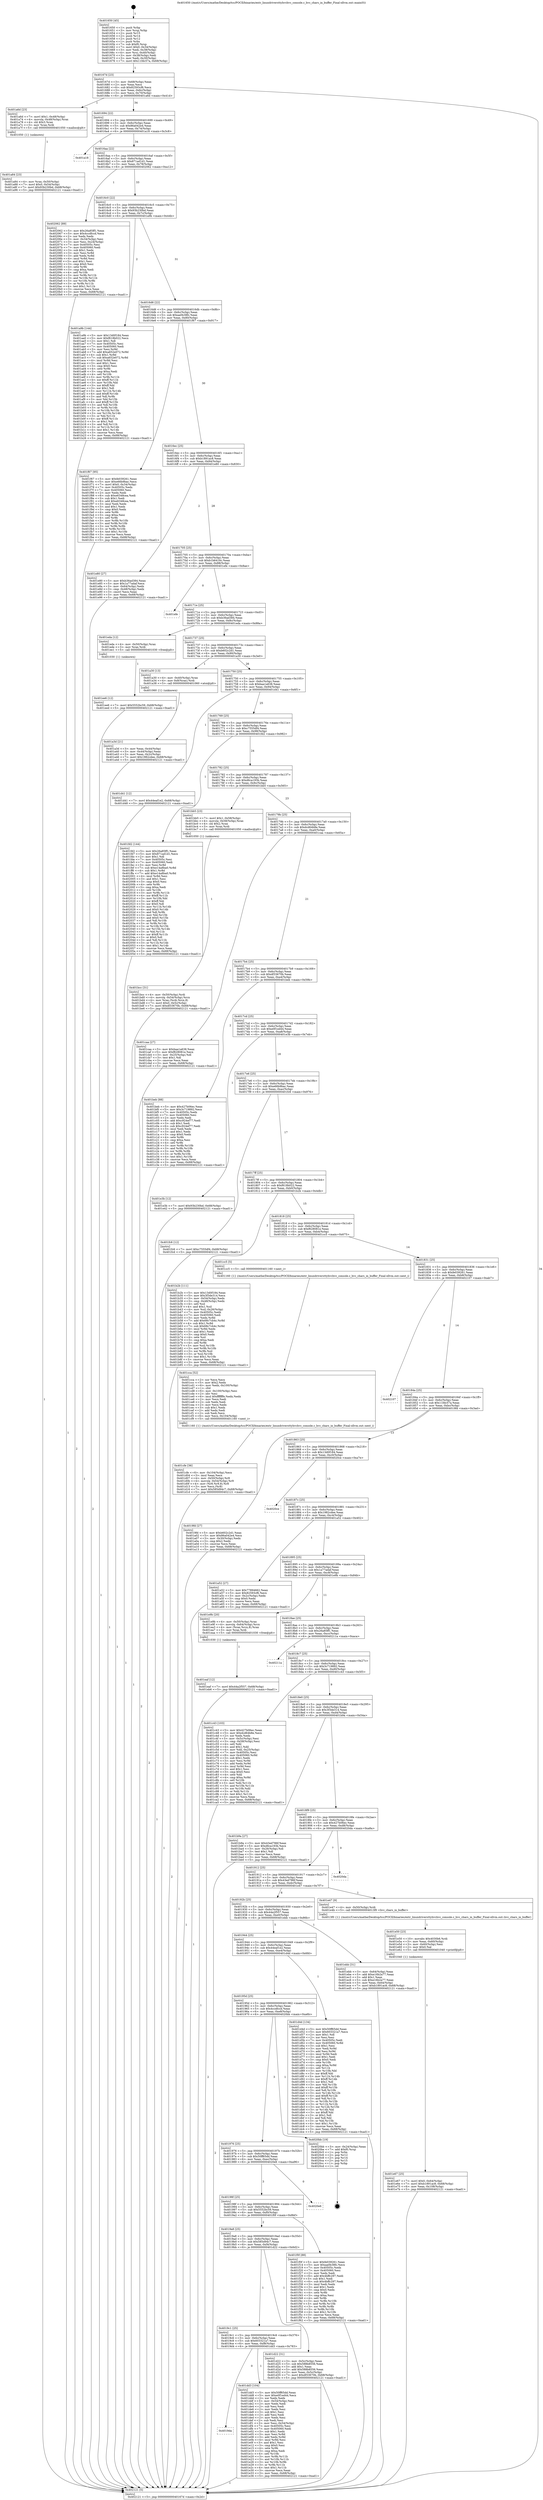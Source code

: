 digraph "0x401650" {
  label = "0x401650 (/mnt/c/Users/mathe/Desktop/tcc/POCII/binaries/extr_linuxdriversttyhvchvc_console.c_hvc_chars_in_buffer_Final-ollvm.out::main(0))"
  labelloc = "t"
  node[shape=record]

  Entry [label="",width=0.3,height=0.3,shape=circle,fillcolor=black,style=filled]
  "0x40167d" [label="{
     0x40167d [23]\l
     | [instrs]\l
     &nbsp;&nbsp;0x40167d \<+3\>: mov -0x68(%rbp),%eax\l
     &nbsp;&nbsp;0x401680 \<+2\>: mov %eax,%ecx\l
     &nbsp;&nbsp;0x401682 \<+6\>: sub $0x82593cf6,%ecx\l
     &nbsp;&nbsp;0x401688 \<+3\>: mov %eax,-0x6c(%rbp)\l
     &nbsp;&nbsp;0x40168b \<+3\>: mov %ecx,-0x70(%rbp)\l
     &nbsp;&nbsp;0x40168e \<+6\>: je 0000000000401a6d \<main+0x41d\>\l
  }"]
  "0x401a6d" [label="{
     0x401a6d [23]\l
     | [instrs]\l
     &nbsp;&nbsp;0x401a6d \<+7\>: movl $0x1,-0x48(%rbp)\l
     &nbsp;&nbsp;0x401a74 \<+4\>: movslq -0x48(%rbp),%rax\l
     &nbsp;&nbsp;0x401a78 \<+4\>: shl $0x3,%rax\l
     &nbsp;&nbsp;0x401a7c \<+3\>: mov %rax,%rdi\l
     &nbsp;&nbsp;0x401a7f \<+5\>: call 0000000000401050 \<malloc@plt\>\l
     | [calls]\l
     &nbsp;&nbsp;0x401050 \{1\} (unknown)\l
  }"]
  "0x401694" [label="{
     0x401694 [22]\l
     | [instrs]\l
     &nbsp;&nbsp;0x401694 \<+5\>: jmp 0000000000401699 \<main+0x49\>\l
     &nbsp;&nbsp;0x401699 \<+3\>: mov -0x6c(%rbp),%eax\l
     &nbsp;&nbsp;0x40169c \<+5\>: sub $0x86a042e4,%eax\l
     &nbsp;&nbsp;0x4016a1 \<+3\>: mov %eax,-0x74(%rbp)\l
     &nbsp;&nbsp;0x4016a4 \<+6\>: je 0000000000401a18 \<main+0x3c8\>\l
  }"]
  Exit [label="",width=0.3,height=0.3,shape=circle,fillcolor=black,style=filled,peripheries=2]
  "0x401a18" [label="{
     0x401a18\l
  }", style=dashed]
  "0x4016aa" [label="{
     0x4016aa [22]\l
     | [instrs]\l
     &nbsp;&nbsp;0x4016aa \<+5\>: jmp 00000000004016af \<main+0x5f\>\l
     &nbsp;&nbsp;0x4016af \<+3\>: mov -0x6c(%rbp),%eax\l
     &nbsp;&nbsp;0x4016b2 \<+5\>: sub $0x871ad1d1,%eax\l
     &nbsp;&nbsp;0x4016b7 \<+3\>: mov %eax,-0x78(%rbp)\l
     &nbsp;&nbsp;0x4016ba \<+6\>: je 0000000000402062 \<main+0xa12\>\l
  }"]
  "0x401ee6" [label="{
     0x401ee6 [12]\l
     | [instrs]\l
     &nbsp;&nbsp;0x401ee6 \<+7\>: movl $0x5552bc59,-0x68(%rbp)\l
     &nbsp;&nbsp;0x401eed \<+5\>: jmp 0000000000402121 \<main+0xad1\>\l
  }"]
  "0x402062" [label="{
     0x402062 [89]\l
     | [instrs]\l
     &nbsp;&nbsp;0x402062 \<+5\>: mov $0x26a85ff1,%eax\l
     &nbsp;&nbsp;0x402067 \<+5\>: mov $0x4ccdfccd,%ecx\l
     &nbsp;&nbsp;0x40206c \<+2\>: xor %edx,%edx\l
     &nbsp;&nbsp;0x40206e \<+3\>: mov -0x34(%rbp),%esi\l
     &nbsp;&nbsp;0x402071 \<+3\>: mov %esi,-0x24(%rbp)\l
     &nbsp;&nbsp;0x402074 \<+7\>: mov 0x40505c,%esi\l
     &nbsp;&nbsp;0x40207b \<+7\>: mov 0x405060,%edi\l
     &nbsp;&nbsp;0x402082 \<+3\>: sub $0x1,%edx\l
     &nbsp;&nbsp;0x402085 \<+3\>: mov %esi,%r8d\l
     &nbsp;&nbsp;0x402088 \<+3\>: add %edx,%r8d\l
     &nbsp;&nbsp;0x40208b \<+4\>: imul %r8d,%esi\l
     &nbsp;&nbsp;0x40208f \<+3\>: and $0x1,%esi\l
     &nbsp;&nbsp;0x402092 \<+3\>: cmp $0x0,%esi\l
     &nbsp;&nbsp;0x402095 \<+4\>: sete %r9b\l
     &nbsp;&nbsp;0x402099 \<+3\>: cmp $0xa,%edi\l
     &nbsp;&nbsp;0x40209c \<+4\>: setl %r10b\l
     &nbsp;&nbsp;0x4020a0 \<+3\>: mov %r9b,%r11b\l
     &nbsp;&nbsp;0x4020a3 \<+3\>: and %r10b,%r11b\l
     &nbsp;&nbsp;0x4020a6 \<+3\>: xor %r10b,%r9b\l
     &nbsp;&nbsp;0x4020a9 \<+3\>: or %r9b,%r11b\l
     &nbsp;&nbsp;0x4020ac \<+4\>: test $0x1,%r11b\l
     &nbsp;&nbsp;0x4020b0 \<+3\>: cmovne %ecx,%eax\l
     &nbsp;&nbsp;0x4020b3 \<+3\>: mov %eax,-0x68(%rbp)\l
     &nbsp;&nbsp;0x4020b6 \<+5\>: jmp 0000000000402121 \<main+0xad1\>\l
  }"]
  "0x4016c0" [label="{
     0x4016c0 [22]\l
     | [instrs]\l
     &nbsp;&nbsp;0x4016c0 \<+5\>: jmp 00000000004016c5 \<main+0x75\>\l
     &nbsp;&nbsp;0x4016c5 \<+3\>: mov -0x6c(%rbp),%eax\l
     &nbsp;&nbsp;0x4016c8 \<+5\>: sub $0x93b230bd,%eax\l
     &nbsp;&nbsp;0x4016cd \<+3\>: mov %eax,-0x7c(%rbp)\l
     &nbsp;&nbsp;0x4016d0 \<+6\>: je 0000000000401a9b \<main+0x44b\>\l
  }"]
  "0x401eaf" [label="{
     0x401eaf [12]\l
     | [instrs]\l
     &nbsp;&nbsp;0x401eaf \<+7\>: movl $0x44a2f557,-0x68(%rbp)\l
     &nbsp;&nbsp;0x401eb6 \<+5\>: jmp 0000000000402121 \<main+0xad1\>\l
  }"]
  "0x401a9b" [label="{
     0x401a9b [144]\l
     | [instrs]\l
     &nbsp;&nbsp;0x401a9b \<+5\>: mov $0x13d0f184,%eax\l
     &nbsp;&nbsp;0x401aa0 \<+5\>: mov $0xf618b022,%ecx\l
     &nbsp;&nbsp;0x401aa5 \<+2\>: mov $0x1,%dl\l
     &nbsp;&nbsp;0x401aa7 \<+7\>: mov 0x40505c,%esi\l
     &nbsp;&nbsp;0x401aae \<+7\>: mov 0x405060,%edi\l
     &nbsp;&nbsp;0x401ab5 \<+3\>: mov %esi,%r8d\l
     &nbsp;&nbsp;0x401ab8 \<+7\>: add $0xa652e072,%r8d\l
     &nbsp;&nbsp;0x401abf \<+4\>: sub $0x1,%r8d\l
     &nbsp;&nbsp;0x401ac3 \<+7\>: sub $0xa652e072,%r8d\l
     &nbsp;&nbsp;0x401aca \<+4\>: imul %r8d,%esi\l
     &nbsp;&nbsp;0x401ace \<+3\>: and $0x1,%esi\l
     &nbsp;&nbsp;0x401ad1 \<+3\>: cmp $0x0,%esi\l
     &nbsp;&nbsp;0x401ad4 \<+4\>: sete %r9b\l
     &nbsp;&nbsp;0x401ad8 \<+3\>: cmp $0xa,%edi\l
     &nbsp;&nbsp;0x401adb \<+4\>: setl %r10b\l
     &nbsp;&nbsp;0x401adf \<+3\>: mov %r9b,%r11b\l
     &nbsp;&nbsp;0x401ae2 \<+4\>: xor $0xff,%r11b\l
     &nbsp;&nbsp;0x401ae6 \<+3\>: mov %r10b,%bl\l
     &nbsp;&nbsp;0x401ae9 \<+3\>: xor $0xff,%bl\l
     &nbsp;&nbsp;0x401aec \<+3\>: xor $0x1,%dl\l
     &nbsp;&nbsp;0x401aef \<+3\>: mov %r11b,%r14b\l
     &nbsp;&nbsp;0x401af2 \<+4\>: and $0xff,%r14b\l
     &nbsp;&nbsp;0x401af6 \<+3\>: and %dl,%r9b\l
     &nbsp;&nbsp;0x401af9 \<+3\>: mov %bl,%r15b\l
     &nbsp;&nbsp;0x401afc \<+4\>: and $0xff,%r15b\l
     &nbsp;&nbsp;0x401b00 \<+3\>: and %dl,%r10b\l
     &nbsp;&nbsp;0x401b03 \<+3\>: or %r9b,%r14b\l
     &nbsp;&nbsp;0x401b06 \<+3\>: or %r10b,%r15b\l
     &nbsp;&nbsp;0x401b09 \<+3\>: xor %r15b,%r14b\l
     &nbsp;&nbsp;0x401b0c \<+3\>: or %bl,%r11b\l
     &nbsp;&nbsp;0x401b0f \<+4\>: xor $0xff,%r11b\l
     &nbsp;&nbsp;0x401b13 \<+3\>: or $0x1,%dl\l
     &nbsp;&nbsp;0x401b16 \<+3\>: and %dl,%r11b\l
     &nbsp;&nbsp;0x401b19 \<+3\>: or %r11b,%r14b\l
     &nbsp;&nbsp;0x401b1c \<+4\>: test $0x1,%r14b\l
     &nbsp;&nbsp;0x401b20 \<+3\>: cmovne %ecx,%eax\l
     &nbsp;&nbsp;0x401b23 \<+3\>: mov %eax,-0x68(%rbp)\l
     &nbsp;&nbsp;0x401b26 \<+5\>: jmp 0000000000402121 \<main+0xad1\>\l
  }"]
  "0x4016d6" [label="{
     0x4016d6 [22]\l
     | [instrs]\l
     &nbsp;&nbsp;0x4016d6 \<+5\>: jmp 00000000004016db \<main+0x8b\>\l
     &nbsp;&nbsp;0x4016db \<+3\>: mov -0x6c(%rbp),%eax\l
     &nbsp;&nbsp;0x4016de \<+5\>: sub $0xaa0b38fc,%eax\l
     &nbsp;&nbsp;0x4016e3 \<+3\>: mov %eax,-0x80(%rbp)\l
     &nbsp;&nbsp;0x4016e6 \<+6\>: je 0000000000401f67 \<main+0x917\>\l
  }"]
  "0x401e67" [label="{
     0x401e67 [25]\l
     | [instrs]\l
     &nbsp;&nbsp;0x401e67 \<+7\>: movl $0x0,-0x64(%rbp)\l
     &nbsp;&nbsp;0x401e6e \<+7\>: movl $0xb1891ac8,-0x68(%rbp)\l
     &nbsp;&nbsp;0x401e75 \<+6\>: mov %eax,-0x108(%rbp)\l
     &nbsp;&nbsp;0x401e7b \<+5\>: jmp 0000000000402121 \<main+0xad1\>\l
  }"]
  "0x401f67" [label="{
     0x401f67 [95]\l
     | [instrs]\l
     &nbsp;&nbsp;0x401f67 \<+5\>: mov $0xfe039261,%eax\l
     &nbsp;&nbsp;0x401f6c \<+5\>: mov $0xe66b9bac,%ecx\l
     &nbsp;&nbsp;0x401f71 \<+7\>: movl $0x0,-0x34(%rbp)\l
     &nbsp;&nbsp;0x401f78 \<+7\>: mov 0x40505c,%edx\l
     &nbsp;&nbsp;0x401f7f \<+7\>: mov 0x405060,%esi\l
     &nbsp;&nbsp;0x401f86 \<+2\>: mov %edx,%edi\l
     &nbsp;&nbsp;0x401f88 \<+6\>: sub $0xe6348cea,%edi\l
     &nbsp;&nbsp;0x401f8e \<+3\>: sub $0x1,%edi\l
     &nbsp;&nbsp;0x401f91 \<+6\>: add $0xe6348cea,%edi\l
     &nbsp;&nbsp;0x401f97 \<+3\>: imul %edi,%edx\l
     &nbsp;&nbsp;0x401f9a \<+3\>: and $0x1,%edx\l
     &nbsp;&nbsp;0x401f9d \<+3\>: cmp $0x0,%edx\l
     &nbsp;&nbsp;0x401fa0 \<+4\>: sete %r8b\l
     &nbsp;&nbsp;0x401fa4 \<+3\>: cmp $0xa,%esi\l
     &nbsp;&nbsp;0x401fa7 \<+4\>: setl %r9b\l
     &nbsp;&nbsp;0x401fab \<+3\>: mov %r8b,%r10b\l
     &nbsp;&nbsp;0x401fae \<+3\>: and %r9b,%r10b\l
     &nbsp;&nbsp;0x401fb1 \<+3\>: xor %r9b,%r8b\l
     &nbsp;&nbsp;0x401fb4 \<+3\>: or %r8b,%r10b\l
     &nbsp;&nbsp;0x401fb7 \<+4\>: test $0x1,%r10b\l
     &nbsp;&nbsp;0x401fbb \<+3\>: cmovne %ecx,%eax\l
     &nbsp;&nbsp;0x401fbe \<+3\>: mov %eax,-0x68(%rbp)\l
     &nbsp;&nbsp;0x401fc1 \<+5\>: jmp 0000000000402121 \<main+0xad1\>\l
  }"]
  "0x4016ec" [label="{
     0x4016ec [25]\l
     | [instrs]\l
     &nbsp;&nbsp;0x4016ec \<+5\>: jmp 00000000004016f1 \<main+0xa1\>\l
     &nbsp;&nbsp;0x4016f1 \<+3\>: mov -0x6c(%rbp),%eax\l
     &nbsp;&nbsp;0x4016f4 \<+5\>: sub $0xb1891ac8,%eax\l
     &nbsp;&nbsp;0x4016f9 \<+6\>: mov %eax,-0x84(%rbp)\l
     &nbsp;&nbsp;0x4016ff \<+6\>: je 0000000000401e80 \<main+0x830\>\l
  }"]
  "0x401e50" [label="{
     0x401e50 [23]\l
     | [instrs]\l
     &nbsp;&nbsp;0x401e50 \<+10\>: movabs $0x4030b6,%rdi\l
     &nbsp;&nbsp;0x401e5a \<+3\>: mov %eax,-0x60(%rbp)\l
     &nbsp;&nbsp;0x401e5d \<+3\>: mov -0x60(%rbp),%esi\l
     &nbsp;&nbsp;0x401e60 \<+2\>: mov $0x0,%al\l
     &nbsp;&nbsp;0x401e62 \<+5\>: call 0000000000401040 \<printf@plt\>\l
     | [calls]\l
     &nbsp;&nbsp;0x401040 \{1\} (unknown)\l
  }"]
  "0x401e80" [label="{
     0x401e80 [27]\l
     | [instrs]\l
     &nbsp;&nbsp;0x401e80 \<+5\>: mov $0xb36ad384,%eax\l
     &nbsp;&nbsp;0x401e85 \<+5\>: mov $0x1a77adaf,%ecx\l
     &nbsp;&nbsp;0x401e8a \<+3\>: mov -0x64(%rbp),%edx\l
     &nbsp;&nbsp;0x401e8d \<+3\>: cmp -0x48(%rbp),%edx\l
     &nbsp;&nbsp;0x401e90 \<+3\>: cmovl %ecx,%eax\l
     &nbsp;&nbsp;0x401e93 \<+3\>: mov %eax,-0x68(%rbp)\l
     &nbsp;&nbsp;0x401e96 \<+5\>: jmp 0000000000402121 \<main+0xad1\>\l
  }"]
  "0x401705" [label="{
     0x401705 [25]\l
     | [instrs]\l
     &nbsp;&nbsp;0x401705 \<+5\>: jmp 000000000040170a \<main+0xba\>\l
     &nbsp;&nbsp;0x40170a \<+3\>: mov -0x6c(%rbp),%eax\l
     &nbsp;&nbsp;0x40170d \<+5\>: sub $0xb1b6416c,%eax\l
     &nbsp;&nbsp;0x401712 \<+6\>: mov %eax,-0x88(%rbp)\l
     &nbsp;&nbsp;0x401718 \<+6\>: je 0000000000401efe \<main+0x8ae\>\l
  }"]
  "0x4019da" [label="{
     0x4019da\l
  }", style=dashed]
  "0x401efe" [label="{
     0x401efe\l
  }", style=dashed]
  "0x40171e" [label="{
     0x40171e [25]\l
     | [instrs]\l
     &nbsp;&nbsp;0x40171e \<+5\>: jmp 0000000000401723 \<main+0xd3\>\l
     &nbsp;&nbsp;0x401723 \<+3\>: mov -0x6c(%rbp),%eax\l
     &nbsp;&nbsp;0x401726 \<+5\>: sub $0xb36ad384,%eax\l
     &nbsp;&nbsp;0x40172b \<+6\>: mov %eax,-0x8c(%rbp)\l
     &nbsp;&nbsp;0x401731 \<+6\>: je 0000000000401eda \<main+0x88a\>\l
  }"]
  "0x401dd3" [label="{
     0x401dd3 [104]\l
     | [instrs]\l
     &nbsp;&nbsp;0x401dd3 \<+5\>: mov $0x50ff65dd,%eax\l
     &nbsp;&nbsp;0x401dd8 \<+5\>: mov $0xe0f1ed44,%ecx\l
     &nbsp;&nbsp;0x401ddd \<+2\>: xor %edx,%edx\l
     &nbsp;&nbsp;0x401ddf \<+3\>: mov -0x54(%rbp),%esi\l
     &nbsp;&nbsp;0x401de2 \<+2\>: mov %edx,%edi\l
     &nbsp;&nbsp;0x401de4 \<+2\>: sub %esi,%edi\l
     &nbsp;&nbsp;0x401de6 \<+2\>: mov %edx,%esi\l
     &nbsp;&nbsp;0x401de8 \<+3\>: sub $0x1,%esi\l
     &nbsp;&nbsp;0x401deb \<+2\>: add %esi,%edi\l
     &nbsp;&nbsp;0x401ded \<+2\>: mov %edx,%esi\l
     &nbsp;&nbsp;0x401def \<+2\>: sub %edi,%esi\l
     &nbsp;&nbsp;0x401df1 \<+3\>: mov %esi,-0x54(%rbp)\l
     &nbsp;&nbsp;0x401df4 \<+7\>: mov 0x40505c,%esi\l
     &nbsp;&nbsp;0x401dfb \<+7\>: mov 0x405060,%edi\l
     &nbsp;&nbsp;0x401e02 \<+3\>: sub $0x1,%edx\l
     &nbsp;&nbsp;0x401e05 \<+3\>: mov %esi,%r8d\l
     &nbsp;&nbsp;0x401e08 \<+3\>: add %edx,%r8d\l
     &nbsp;&nbsp;0x401e0b \<+4\>: imul %r8d,%esi\l
     &nbsp;&nbsp;0x401e0f \<+3\>: and $0x1,%esi\l
     &nbsp;&nbsp;0x401e12 \<+3\>: cmp $0x0,%esi\l
     &nbsp;&nbsp;0x401e15 \<+4\>: sete %r9b\l
     &nbsp;&nbsp;0x401e19 \<+3\>: cmp $0xa,%edi\l
     &nbsp;&nbsp;0x401e1c \<+4\>: setl %r10b\l
     &nbsp;&nbsp;0x401e20 \<+3\>: mov %r9b,%r11b\l
     &nbsp;&nbsp;0x401e23 \<+3\>: and %r10b,%r11b\l
     &nbsp;&nbsp;0x401e26 \<+3\>: xor %r10b,%r9b\l
     &nbsp;&nbsp;0x401e29 \<+3\>: or %r9b,%r11b\l
     &nbsp;&nbsp;0x401e2c \<+4\>: test $0x1,%r11b\l
     &nbsp;&nbsp;0x401e30 \<+3\>: cmovne %ecx,%eax\l
     &nbsp;&nbsp;0x401e33 \<+3\>: mov %eax,-0x68(%rbp)\l
     &nbsp;&nbsp;0x401e36 \<+5\>: jmp 0000000000402121 \<main+0xad1\>\l
  }"]
  "0x401eda" [label="{
     0x401eda [12]\l
     | [instrs]\l
     &nbsp;&nbsp;0x401eda \<+4\>: mov -0x50(%rbp),%rax\l
     &nbsp;&nbsp;0x401ede \<+3\>: mov %rax,%rdi\l
     &nbsp;&nbsp;0x401ee1 \<+5\>: call 0000000000401030 \<free@plt\>\l
     | [calls]\l
     &nbsp;&nbsp;0x401030 \{1\} (unknown)\l
  }"]
  "0x401737" [label="{
     0x401737 [25]\l
     | [instrs]\l
     &nbsp;&nbsp;0x401737 \<+5\>: jmp 000000000040173c \<main+0xec\>\l
     &nbsp;&nbsp;0x40173c \<+3\>: mov -0x6c(%rbp),%eax\l
     &nbsp;&nbsp;0x40173f \<+5\>: sub $0xb602c2d1,%eax\l
     &nbsp;&nbsp;0x401744 \<+6\>: mov %eax,-0x90(%rbp)\l
     &nbsp;&nbsp;0x40174a \<+6\>: je 0000000000401a30 \<main+0x3e0\>\l
  }"]
  "0x4019c1" [label="{
     0x4019c1 [25]\l
     | [instrs]\l
     &nbsp;&nbsp;0x4019c1 \<+5\>: jmp 00000000004019c6 \<main+0x376\>\l
     &nbsp;&nbsp;0x4019c6 \<+3\>: mov -0x6c(%rbp),%eax\l
     &nbsp;&nbsp;0x4019c9 \<+5\>: sub $0x603321a7,%eax\l
     &nbsp;&nbsp;0x4019ce \<+6\>: mov %eax,-0xf8(%rbp)\l
     &nbsp;&nbsp;0x4019d4 \<+6\>: je 0000000000401dd3 \<main+0x783\>\l
  }"]
  "0x401a30" [label="{
     0x401a30 [13]\l
     | [instrs]\l
     &nbsp;&nbsp;0x401a30 \<+4\>: mov -0x40(%rbp),%rax\l
     &nbsp;&nbsp;0x401a34 \<+4\>: mov 0x8(%rax),%rdi\l
     &nbsp;&nbsp;0x401a38 \<+5\>: call 0000000000401060 \<atoi@plt\>\l
     | [calls]\l
     &nbsp;&nbsp;0x401060 \{1\} (unknown)\l
  }"]
  "0x401750" [label="{
     0x401750 [25]\l
     | [instrs]\l
     &nbsp;&nbsp;0x401750 \<+5\>: jmp 0000000000401755 \<main+0x105\>\l
     &nbsp;&nbsp;0x401755 \<+3\>: mov -0x6c(%rbp),%eax\l
     &nbsp;&nbsp;0x401758 \<+5\>: sub $0xbaa1a638,%eax\l
     &nbsp;&nbsp;0x40175d \<+6\>: mov %eax,-0x94(%rbp)\l
     &nbsp;&nbsp;0x401763 \<+6\>: je 0000000000401d41 \<main+0x6f1\>\l
  }"]
  "0x401d22" [label="{
     0x401d22 [31]\l
     | [instrs]\l
     &nbsp;&nbsp;0x401d22 \<+3\>: mov -0x5c(%rbp),%eax\l
     &nbsp;&nbsp;0x401d25 \<+5\>: sub $0x588b8556,%eax\l
     &nbsp;&nbsp;0x401d2a \<+3\>: add $0x1,%eax\l
     &nbsp;&nbsp;0x401d2d \<+5\>: add $0x588b8556,%eax\l
     &nbsp;&nbsp;0x401d32 \<+3\>: mov %eax,-0x5c(%rbp)\l
     &nbsp;&nbsp;0x401d35 \<+7\>: movl $0xdf33670b,-0x68(%rbp)\l
     &nbsp;&nbsp;0x401d3c \<+5\>: jmp 0000000000402121 \<main+0xad1\>\l
  }"]
  "0x401d41" [label="{
     0x401d41 [12]\l
     | [instrs]\l
     &nbsp;&nbsp;0x401d41 \<+7\>: movl $0x44eaf1e2,-0x68(%rbp)\l
     &nbsp;&nbsp;0x401d48 \<+5\>: jmp 0000000000402121 \<main+0xad1\>\l
  }"]
  "0x401769" [label="{
     0x401769 [25]\l
     | [instrs]\l
     &nbsp;&nbsp;0x401769 \<+5\>: jmp 000000000040176e \<main+0x11e\>\l
     &nbsp;&nbsp;0x40176e \<+3\>: mov -0x6c(%rbp),%eax\l
     &nbsp;&nbsp;0x401771 \<+5\>: sub $0xc7555df4,%eax\l
     &nbsp;&nbsp;0x401776 \<+6\>: mov %eax,-0x98(%rbp)\l
     &nbsp;&nbsp;0x40177c \<+6\>: je 0000000000401fd2 \<main+0x982\>\l
  }"]
  "0x4019a8" [label="{
     0x4019a8 [25]\l
     | [instrs]\l
     &nbsp;&nbsp;0x4019a8 \<+5\>: jmp 00000000004019ad \<main+0x35d\>\l
     &nbsp;&nbsp;0x4019ad \<+3\>: mov -0x6c(%rbp),%eax\l
     &nbsp;&nbsp;0x4019b0 \<+5\>: sub $0x585d94c7,%eax\l
     &nbsp;&nbsp;0x4019b5 \<+6\>: mov %eax,-0xf4(%rbp)\l
     &nbsp;&nbsp;0x4019bb \<+6\>: je 0000000000401d22 \<main+0x6d2\>\l
  }"]
  "0x401fd2" [label="{
     0x401fd2 [144]\l
     | [instrs]\l
     &nbsp;&nbsp;0x401fd2 \<+5\>: mov $0x26a85ff1,%eax\l
     &nbsp;&nbsp;0x401fd7 \<+5\>: mov $0x871ad1d1,%ecx\l
     &nbsp;&nbsp;0x401fdc \<+2\>: mov $0x1,%dl\l
     &nbsp;&nbsp;0x401fde \<+7\>: mov 0x40505c,%esi\l
     &nbsp;&nbsp;0x401fe5 \<+7\>: mov 0x405060,%edi\l
     &nbsp;&nbsp;0x401fec \<+3\>: mov %esi,%r8d\l
     &nbsp;&nbsp;0x401fef \<+7\>: sub $0xe14a8ba0,%r8d\l
     &nbsp;&nbsp;0x401ff6 \<+4\>: sub $0x1,%r8d\l
     &nbsp;&nbsp;0x401ffa \<+7\>: add $0xe14a8ba0,%r8d\l
     &nbsp;&nbsp;0x402001 \<+4\>: imul %r8d,%esi\l
     &nbsp;&nbsp;0x402005 \<+3\>: and $0x1,%esi\l
     &nbsp;&nbsp;0x402008 \<+3\>: cmp $0x0,%esi\l
     &nbsp;&nbsp;0x40200b \<+4\>: sete %r9b\l
     &nbsp;&nbsp;0x40200f \<+3\>: cmp $0xa,%edi\l
     &nbsp;&nbsp;0x402012 \<+4\>: setl %r10b\l
     &nbsp;&nbsp;0x402016 \<+3\>: mov %r9b,%r11b\l
     &nbsp;&nbsp;0x402019 \<+4\>: xor $0xff,%r11b\l
     &nbsp;&nbsp;0x40201d \<+3\>: mov %r10b,%bl\l
     &nbsp;&nbsp;0x402020 \<+3\>: xor $0xff,%bl\l
     &nbsp;&nbsp;0x402023 \<+3\>: xor $0x0,%dl\l
     &nbsp;&nbsp;0x402026 \<+3\>: mov %r11b,%r14b\l
     &nbsp;&nbsp;0x402029 \<+4\>: and $0x0,%r14b\l
     &nbsp;&nbsp;0x40202d \<+3\>: and %dl,%r9b\l
     &nbsp;&nbsp;0x402030 \<+3\>: mov %bl,%r15b\l
     &nbsp;&nbsp;0x402033 \<+4\>: and $0x0,%r15b\l
     &nbsp;&nbsp;0x402037 \<+3\>: and %dl,%r10b\l
     &nbsp;&nbsp;0x40203a \<+3\>: or %r9b,%r14b\l
     &nbsp;&nbsp;0x40203d \<+3\>: or %r10b,%r15b\l
     &nbsp;&nbsp;0x402040 \<+3\>: xor %r15b,%r14b\l
     &nbsp;&nbsp;0x402043 \<+3\>: or %bl,%r11b\l
     &nbsp;&nbsp;0x402046 \<+4\>: xor $0xff,%r11b\l
     &nbsp;&nbsp;0x40204a \<+3\>: or $0x0,%dl\l
     &nbsp;&nbsp;0x40204d \<+3\>: and %dl,%r11b\l
     &nbsp;&nbsp;0x402050 \<+3\>: or %r11b,%r14b\l
     &nbsp;&nbsp;0x402053 \<+4\>: test $0x1,%r14b\l
     &nbsp;&nbsp;0x402057 \<+3\>: cmovne %ecx,%eax\l
     &nbsp;&nbsp;0x40205a \<+3\>: mov %eax,-0x68(%rbp)\l
     &nbsp;&nbsp;0x40205d \<+5\>: jmp 0000000000402121 \<main+0xad1\>\l
  }"]
  "0x401782" [label="{
     0x401782 [25]\l
     | [instrs]\l
     &nbsp;&nbsp;0x401782 \<+5\>: jmp 0000000000401787 \<main+0x137\>\l
     &nbsp;&nbsp;0x401787 \<+3\>: mov -0x6c(%rbp),%eax\l
     &nbsp;&nbsp;0x40178a \<+5\>: sub $0xd6ca193b,%eax\l
     &nbsp;&nbsp;0x40178f \<+6\>: mov %eax,-0x9c(%rbp)\l
     &nbsp;&nbsp;0x401795 \<+6\>: je 0000000000401bb5 \<main+0x565\>\l
  }"]
  "0x401f0f" [label="{
     0x401f0f [88]\l
     | [instrs]\l
     &nbsp;&nbsp;0x401f0f \<+5\>: mov $0xfe039261,%eax\l
     &nbsp;&nbsp;0x401f14 \<+5\>: mov $0xaa0b38fc,%ecx\l
     &nbsp;&nbsp;0x401f19 \<+7\>: mov 0x40505c,%edx\l
     &nbsp;&nbsp;0x401f20 \<+7\>: mov 0x405060,%esi\l
     &nbsp;&nbsp;0x401f27 \<+2\>: mov %edx,%edi\l
     &nbsp;&nbsp;0x401f29 \<+6\>: add $0x4bffc297,%edi\l
     &nbsp;&nbsp;0x401f2f \<+3\>: sub $0x1,%edi\l
     &nbsp;&nbsp;0x401f32 \<+6\>: sub $0x4bffc297,%edi\l
     &nbsp;&nbsp;0x401f38 \<+3\>: imul %edi,%edx\l
     &nbsp;&nbsp;0x401f3b \<+3\>: and $0x1,%edx\l
     &nbsp;&nbsp;0x401f3e \<+3\>: cmp $0x0,%edx\l
     &nbsp;&nbsp;0x401f41 \<+4\>: sete %r8b\l
     &nbsp;&nbsp;0x401f45 \<+3\>: cmp $0xa,%esi\l
     &nbsp;&nbsp;0x401f48 \<+4\>: setl %r9b\l
     &nbsp;&nbsp;0x401f4c \<+3\>: mov %r8b,%r10b\l
     &nbsp;&nbsp;0x401f4f \<+3\>: and %r9b,%r10b\l
     &nbsp;&nbsp;0x401f52 \<+3\>: xor %r9b,%r8b\l
     &nbsp;&nbsp;0x401f55 \<+3\>: or %r8b,%r10b\l
     &nbsp;&nbsp;0x401f58 \<+4\>: test $0x1,%r10b\l
     &nbsp;&nbsp;0x401f5c \<+3\>: cmovne %ecx,%eax\l
     &nbsp;&nbsp;0x401f5f \<+3\>: mov %eax,-0x68(%rbp)\l
     &nbsp;&nbsp;0x401f62 \<+5\>: jmp 0000000000402121 \<main+0xad1\>\l
  }"]
  "0x401bb5" [label="{
     0x401bb5 [23]\l
     | [instrs]\l
     &nbsp;&nbsp;0x401bb5 \<+7\>: movl $0x1,-0x58(%rbp)\l
     &nbsp;&nbsp;0x401bbc \<+4\>: movslq -0x58(%rbp),%rax\l
     &nbsp;&nbsp;0x401bc0 \<+4\>: shl $0x2,%rax\l
     &nbsp;&nbsp;0x401bc4 \<+3\>: mov %rax,%rdi\l
     &nbsp;&nbsp;0x401bc7 \<+5\>: call 0000000000401050 \<malloc@plt\>\l
     | [calls]\l
     &nbsp;&nbsp;0x401050 \{1\} (unknown)\l
  }"]
  "0x40179b" [label="{
     0x40179b [25]\l
     | [instrs]\l
     &nbsp;&nbsp;0x40179b \<+5\>: jmp 00000000004017a0 \<main+0x150\>\l
     &nbsp;&nbsp;0x4017a0 \<+3\>: mov -0x6c(%rbp),%eax\l
     &nbsp;&nbsp;0x4017a3 \<+5\>: sub $0xdcd64b8e,%eax\l
     &nbsp;&nbsp;0x4017a8 \<+6\>: mov %eax,-0xa0(%rbp)\l
     &nbsp;&nbsp;0x4017ae \<+6\>: je 0000000000401caa \<main+0x65a\>\l
  }"]
  "0x40198f" [label="{
     0x40198f [25]\l
     | [instrs]\l
     &nbsp;&nbsp;0x40198f \<+5\>: jmp 0000000000401994 \<main+0x344\>\l
     &nbsp;&nbsp;0x401994 \<+3\>: mov -0x6c(%rbp),%eax\l
     &nbsp;&nbsp;0x401997 \<+5\>: sub $0x5552bc59,%eax\l
     &nbsp;&nbsp;0x40199c \<+6\>: mov %eax,-0xf0(%rbp)\l
     &nbsp;&nbsp;0x4019a2 \<+6\>: je 0000000000401f0f \<main+0x8bf\>\l
  }"]
  "0x401caa" [label="{
     0x401caa [27]\l
     | [instrs]\l
     &nbsp;&nbsp;0x401caa \<+5\>: mov $0xbaa1a638,%eax\l
     &nbsp;&nbsp;0x401caf \<+5\>: mov $0xf628081e,%ecx\l
     &nbsp;&nbsp;0x401cb4 \<+3\>: mov -0x25(%rbp),%dl\l
     &nbsp;&nbsp;0x401cb7 \<+3\>: test $0x1,%dl\l
     &nbsp;&nbsp;0x401cba \<+3\>: cmovne %ecx,%eax\l
     &nbsp;&nbsp;0x401cbd \<+3\>: mov %eax,-0x68(%rbp)\l
     &nbsp;&nbsp;0x401cc0 \<+5\>: jmp 0000000000402121 \<main+0xad1\>\l
  }"]
  "0x4017b4" [label="{
     0x4017b4 [25]\l
     | [instrs]\l
     &nbsp;&nbsp;0x4017b4 \<+5\>: jmp 00000000004017b9 \<main+0x169\>\l
     &nbsp;&nbsp;0x4017b9 \<+3\>: mov -0x6c(%rbp),%eax\l
     &nbsp;&nbsp;0x4017bc \<+5\>: sub $0xdf33670b,%eax\l
     &nbsp;&nbsp;0x4017c1 \<+6\>: mov %eax,-0xa4(%rbp)\l
     &nbsp;&nbsp;0x4017c7 \<+6\>: je 0000000000401beb \<main+0x59b\>\l
  }"]
  "0x4020e6" [label="{
     0x4020e6\l
  }", style=dashed]
  "0x401beb" [label="{
     0x401beb [88]\l
     | [instrs]\l
     &nbsp;&nbsp;0x401beb \<+5\>: mov $0x427b06ec,%eax\l
     &nbsp;&nbsp;0x401bf0 \<+5\>: mov $0x3c719892,%ecx\l
     &nbsp;&nbsp;0x401bf5 \<+7\>: mov 0x40505c,%edx\l
     &nbsp;&nbsp;0x401bfc \<+7\>: mov 0x405060,%esi\l
     &nbsp;&nbsp;0x401c03 \<+2\>: mov %edx,%edi\l
     &nbsp;&nbsp;0x401c05 \<+6\>: add $0xc924ef77,%edi\l
     &nbsp;&nbsp;0x401c0b \<+3\>: sub $0x1,%edi\l
     &nbsp;&nbsp;0x401c0e \<+6\>: sub $0xc924ef77,%edi\l
     &nbsp;&nbsp;0x401c14 \<+3\>: imul %edi,%edx\l
     &nbsp;&nbsp;0x401c17 \<+3\>: and $0x1,%edx\l
     &nbsp;&nbsp;0x401c1a \<+3\>: cmp $0x0,%edx\l
     &nbsp;&nbsp;0x401c1d \<+4\>: sete %r8b\l
     &nbsp;&nbsp;0x401c21 \<+3\>: cmp $0xa,%esi\l
     &nbsp;&nbsp;0x401c24 \<+4\>: setl %r9b\l
     &nbsp;&nbsp;0x401c28 \<+3\>: mov %r8b,%r10b\l
     &nbsp;&nbsp;0x401c2b \<+3\>: and %r9b,%r10b\l
     &nbsp;&nbsp;0x401c2e \<+3\>: xor %r9b,%r8b\l
     &nbsp;&nbsp;0x401c31 \<+3\>: or %r8b,%r10b\l
     &nbsp;&nbsp;0x401c34 \<+4\>: test $0x1,%r10b\l
     &nbsp;&nbsp;0x401c38 \<+3\>: cmovne %ecx,%eax\l
     &nbsp;&nbsp;0x401c3b \<+3\>: mov %eax,-0x68(%rbp)\l
     &nbsp;&nbsp;0x401c3e \<+5\>: jmp 0000000000402121 \<main+0xad1\>\l
  }"]
  "0x4017cd" [label="{
     0x4017cd [25]\l
     | [instrs]\l
     &nbsp;&nbsp;0x4017cd \<+5\>: jmp 00000000004017d2 \<main+0x182\>\l
     &nbsp;&nbsp;0x4017d2 \<+3\>: mov -0x6c(%rbp),%eax\l
     &nbsp;&nbsp;0x4017d5 \<+5\>: sub $0xe0f1ed44,%eax\l
     &nbsp;&nbsp;0x4017da \<+6\>: mov %eax,-0xa8(%rbp)\l
     &nbsp;&nbsp;0x4017e0 \<+6\>: je 0000000000401e3b \<main+0x7eb\>\l
  }"]
  "0x401976" [label="{
     0x401976 [25]\l
     | [instrs]\l
     &nbsp;&nbsp;0x401976 \<+5\>: jmp 000000000040197b \<main+0x32b\>\l
     &nbsp;&nbsp;0x40197b \<+3\>: mov -0x6c(%rbp),%eax\l
     &nbsp;&nbsp;0x40197e \<+5\>: sub $0x50ff65dd,%eax\l
     &nbsp;&nbsp;0x401983 \<+6\>: mov %eax,-0xec(%rbp)\l
     &nbsp;&nbsp;0x401989 \<+6\>: je 00000000004020e6 \<main+0xa96\>\l
  }"]
  "0x401e3b" [label="{
     0x401e3b [12]\l
     | [instrs]\l
     &nbsp;&nbsp;0x401e3b \<+7\>: movl $0x93b230bd,-0x68(%rbp)\l
     &nbsp;&nbsp;0x401e42 \<+5\>: jmp 0000000000402121 \<main+0xad1\>\l
  }"]
  "0x4017e6" [label="{
     0x4017e6 [25]\l
     | [instrs]\l
     &nbsp;&nbsp;0x4017e6 \<+5\>: jmp 00000000004017eb \<main+0x19b\>\l
     &nbsp;&nbsp;0x4017eb \<+3\>: mov -0x6c(%rbp),%eax\l
     &nbsp;&nbsp;0x4017ee \<+5\>: sub $0xe66b9bac,%eax\l
     &nbsp;&nbsp;0x4017f3 \<+6\>: mov %eax,-0xac(%rbp)\l
     &nbsp;&nbsp;0x4017f9 \<+6\>: je 0000000000401fc6 \<main+0x976\>\l
  }"]
  "0x4020bb" [label="{
     0x4020bb [19]\l
     | [instrs]\l
     &nbsp;&nbsp;0x4020bb \<+3\>: mov -0x24(%rbp),%eax\l
     &nbsp;&nbsp;0x4020be \<+7\>: add $0xf0,%rsp\l
     &nbsp;&nbsp;0x4020c5 \<+1\>: pop %rbx\l
     &nbsp;&nbsp;0x4020c6 \<+2\>: pop %r12\l
     &nbsp;&nbsp;0x4020c8 \<+2\>: pop %r14\l
     &nbsp;&nbsp;0x4020ca \<+2\>: pop %r15\l
     &nbsp;&nbsp;0x4020cc \<+1\>: pop %rbp\l
     &nbsp;&nbsp;0x4020cd \<+1\>: ret\l
  }"]
  "0x401fc6" [label="{
     0x401fc6 [12]\l
     | [instrs]\l
     &nbsp;&nbsp;0x401fc6 \<+7\>: movl $0xc7555df4,-0x68(%rbp)\l
     &nbsp;&nbsp;0x401fcd \<+5\>: jmp 0000000000402121 \<main+0xad1\>\l
  }"]
  "0x4017ff" [label="{
     0x4017ff [25]\l
     | [instrs]\l
     &nbsp;&nbsp;0x4017ff \<+5\>: jmp 0000000000401804 \<main+0x1b4\>\l
     &nbsp;&nbsp;0x401804 \<+3\>: mov -0x6c(%rbp),%eax\l
     &nbsp;&nbsp;0x401807 \<+5\>: sub $0xf618b022,%eax\l
     &nbsp;&nbsp;0x40180c \<+6\>: mov %eax,-0xb0(%rbp)\l
     &nbsp;&nbsp;0x401812 \<+6\>: je 0000000000401b2b \<main+0x4db\>\l
  }"]
  "0x40195d" [label="{
     0x40195d [25]\l
     | [instrs]\l
     &nbsp;&nbsp;0x40195d \<+5\>: jmp 0000000000401962 \<main+0x312\>\l
     &nbsp;&nbsp;0x401962 \<+3\>: mov -0x6c(%rbp),%eax\l
     &nbsp;&nbsp;0x401965 \<+5\>: sub $0x4ccdfccd,%eax\l
     &nbsp;&nbsp;0x40196a \<+6\>: mov %eax,-0xe8(%rbp)\l
     &nbsp;&nbsp;0x401970 \<+6\>: je 00000000004020bb \<main+0xa6b\>\l
  }"]
  "0x401b2b" [label="{
     0x401b2b [111]\l
     | [instrs]\l
     &nbsp;&nbsp;0x401b2b \<+5\>: mov $0x13d0f184,%eax\l
     &nbsp;&nbsp;0x401b30 \<+5\>: mov $0x3f3de314,%ecx\l
     &nbsp;&nbsp;0x401b35 \<+3\>: mov -0x54(%rbp),%edx\l
     &nbsp;&nbsp;0x401b38 \<+3\>: cmp -0x48(%rbp),%edx\l
     &nbsp;&nbsp;0x401b3b \<+4\>: setl %sil\l
     &nbsp;&nbsp;0x401b3f \<+4\>: and $0x1,%sil\l
     &nbsp;&nbsp;0x401b43 \<+4\>: mov %sil,-0x26(%rbp)\l
     &nbsp;&nbsp;0x401b47 \<+7\>: mov 0x40505c,%edx\l
     &nbsp;&nbsp;0x401b4e \<+7\>: mov 0x405060,%edi\l
     &nbsp;&nbsp;0x401b55 \<+3\>: mov %edx,%r8d\l
     &nbsp;&nbsp;0x401b58 \<+7\>: add $0x68c7cb4c,%r8d\l
     &nbsp;&nbsp;0x401b5f \<+4\>: sub $0x1,%r8d\l
     &nbsp;&nbsp;0x401b63 \<+7\>: sub $0x68c7cb4c,%r8d\l
     &nbsp;&nbsp;0x401b6a \<+4\>: imul %r8d,%edx\l
     &nbsp;&nbsp;0x401b6e \<+3\>: and $0x1,%edx\l
     &nbsp;&nbsp;0x401b71 \<+3\>: cmp $0x0,%edx\l
     &nbsp;&nbsp;0x401b74 \<+4\>: sete %sil\l
     &nbsp;&nbsp;0x401b78 \<+3\>: cmp $0xa,%edi\l
     &nbsp;&nbsp;0x401b7b \<+4\>: setl %r9b\l
     &nbsp;&nbsp;0x401b7f \<+3\>: mov %sil,%r10b\l
     &nbsp;&nbsp;0x401b82 \<+3\>: and %r9b,%r10b\l
     &nbsp;&nbsp;0x401b85 \<+3\>: xor %r9b,%sil\l
     &nbsp;&nbsp;0x401b88 \<+3\>: or %sil,%r10b\l
     &nbsp;&nbsp;0x401b8b \<+4\>: test $0x1,%r10b\l
     &nbsp;&nbsp;0x401b8f \<+3\>: cmovne %ecx,%eax\l
     &nbsp;&nbsp;0x401b92 \<+3\>: mov %eax,-0x68(%rbp)\l
     &nbsp;&nbsp;0x401b95 \<+5\>: jmp 0000000000402121 \<main+0xad1\>\l
  }"]
  "0x401818" [label="{
     0x401818 [25]\l
     | [instrs]\l
     &nbsp;&nbsp;0x401818 \<+5\>: jmp 000000000040181d \<main+0x1cd\>\l
     &nbsp;&nbsp;0x40181d \<+3\>: mov -0x6c(%rbp),%eax\l
     &nbsp;&nbsp;0x401820 \<+5\>: sub $0xf628081e,%eax\l
     &nbsp;&nbsp;0x401825 \<+6\>: mov %eax,-0xb4(%rbp)\l
     &nbsp;&nbsp;0x40182b \<+6\>: je 0000000000401cc5 \<main+0x675\>\l
  }"]
  "0x401d4d" [label="{
     0x401d4d [134]\l
     | [instrs]\l
     &nbsp;&nbsp;0x401d4d \<+5\>: mov $0x50ff65dd,%eax\l
     &nbsp;&nbsp;0x401d52 \<+5\>: mov $0x603321a7,%ecx\l
     &nbsp;&nbsp;0x401d57 \<+2\>: mov $0x1,%dl\l
     &nbsp;&nbsp;0x401d59 \<+2\>: xor %esi,%esi\l
     &nbsp;&nbsp;0x401d5b \<+7\>: mov 0x40505c,%edi\l
     &nbsp;&nbsp;0x401d62 \<+8\>: mov 0x405060,%r8d\l
     &nbsp;&nbsp;0x401d6a \<+3\>: sub $0x1,%esi\l
     &nbsp;&nbsp;0x401d6d \<+3\>: mov %edi,%r9d\l
     &nbsp;&nbsp;0x401d70 \<+3\>: add %esi,%r9d\l
     &nbsp;&nbsp;0x401d73 \<+4\>: imul %r9d,%edi\l
     &nbsp;&nbsp;0x401d77 \<+3\>: and $0x1,%edi\l
     &nbsp;&nbsp;0x401d7a \<+3\>: cmp $0x0,%edi\l
     &nbsp;&nbsp;0x401d7d \<+4\>: sete %r10b\l
     &nbsp;&nbsp;0x401d81 \<+4\>: cmp $0xa,%r8d\l
     &nbsp;&nbsp;0x401d85 \<+4\>: setl %r11b\l
     &nbsp;&nbsp;0x401d89 \<+3\>: mov %r10b,%bl\l
     &nbsp;&nbsp;0x401d8c \<+3\>: xor $0xff,%bl\l
     &nbsp;&nbsp;0x401d8f \<+3\>: mov %r11b,%r14b\l
     &nbsp;&nbsp;0x401d92 \<+4\>: xor $0xff,%r14b\l
     &nbsp;&nbsp;0x401d96 \<+3\>: xor $0x1,%dl\l
     &nbsp;&nbsp;0x401d99 \<+3\>: mov %bl,%r15b\l
     &nbsp;&nbsp;0x401d9c \<+4\>: and $0xff,%r15b\l
     &nbsp;&nbsp;0x401da0 \<+3\>: and %dl,%r10b\l
     &nbsp;&nbsp;0x401da3 \<+3\>: mov %r14b,%r12b\l
     &nbsp;&nbsp;0x401da6 \<+4\>: and $0xff,%r12b\l
     &nbsp;&nbsp;0x401daa \<+3\>: and %dl,%r11b\l
     &nbsp;&nbsp;0x401dad \<+3\>: or %r10b,%r15b\l
     &nbsp;&nbsp;0x401db0 \<+3\>: or %r11b,%r12b\l
     &nbsp;&nbsp;0x401db3 \<+3\>: xor %r12b,%r15b\l
     &nbsp;&nbsp;0x401db6 \<+3\>: or %r14b,%bl\l
     &nbsp;&nbsp;0x401db9 \<+3\>: xor $0xff,%bl\l
     &nbsp;&nbsp;0x401dbc \<+3\>: or $0x1,%dl\l
     &nbsp;&nbsp;0x401dbf \<+2\>: and %dl,%bl\l
     &nbsp;&nbsp;0x401dc1 \<+3\>: or %bl,%r15b\l
     &nbsp;&nbsp;0x401dc4 \<+4\>: test $0x1,%r15b\l
     &nbsp;&nbsp;0x401dc8 \<+3\>: cmovne %ecx,%eax\l
     &nbsp;&nbsp;0x401dcb \<+3\>: mov %eax,-0x68(%rbp)\l
     &nbsp;&nbsp;0x401dce \<+5\>: jmp 0000000000402121 \<main+0xad1\>\l
  }"]
  "0x401cc5" [label="{
     0x401cc5 [5]\l
     | [instrs]\l
     &nbsp;&nbsp;0x401cc5 \<+5\>: call 0000000000401160 \<next_i\>\l
     | [calls]\l
     &nbsp;&nbsp;0x401160 \{1\} (/mnt/c/Users/mathe/Desktop/tcc/POCII/binaries/extr_linuxdriversttyhvchvc_console.c_hvc_chars_in_buffer_Final-ollvm.out::next_i)\l
  }"]
  "0x401831" [label="{
     0x401831 [25]\l
     | [instrs]\l
     &nbsp;&nbsp;0x401831 \<+5\>: jmp 0000000000401836 \<main+0x1e6\>\l
     &nbsp;&nbsp;0x401836 \<+3\>: mov -0x6c(%rbp),%eax\l
     &nbsp;&nbsp;0x401839 \<+5\>: sub $0xfe039261,%eax\l
     &nbsp;&nbsp;0x40183e \<+6\>: mov %eax,-0xb8(%rbp)\l
     &nbsp;&nbsp;0x401844 \<+6\>: je 0000000000402107 \<main+0xab7\>\l
  }"]
  "0x401944" [label="{
     0x401944 [25]\l
     | [instrs]\l
     &nbsp;&nbsp;0x401944 \<+5\>: jmp 0000000000401949 \<main+0x2f9\>\l
     &nbsp;&nbsp;0x401949 \<+3\>: mov -0x6c(%rbp),%eax\l
     &nbsp;&nbsp;0x40194c \<+5\>: sub $0x44eaf1e2,%eax\l
     &nbsp;&nbsp;0x401951 \<+6\>: mov %eax,-0xe4(%rbp)\l
     &nbsp;&nbsp;0x401957 \<+6\>: je 0000000000401d4d \<main+0x6fd\>\l
  }"]
  "0x402107" [label="{
     0x402107\l
  }", style=dashed]
  "0x40184a" [label="{
     0x40184a [25]\l
     | [instrs]\l
     &nbsp;&nbsp;0x40184a \<+5\>: jmp 000000000040184f \<main+0x1ff\>\l
     &nbsp;&nbsp;0x40184f \<+3\>: mov -0x6c(%rbp),%eax\l
     &nbsp;&nbsp;0x401852 \<+5\>: sub $0x11fdc57a,%eax\l
     &nbsp;&nbsp;0x401857 \<+6\>: mov %eax,-0xbc(%rbp)\l
     &nbsp;&nbsp;0x40185d \<+6\>: je 00000000004019fd \<main+0x3ad\>\l
  }"]
  "0x401ebb" [label="{
     0x401ebb [31]\l
     | [instrs]\l
     &nbsp;&nbsp;0x401ebb \<+3\>: mov -0x64(%rbp),%eax\l
     &nbsp;&nbsp;0x401ebe \<+5\>: add $0xe16b2a77,%eax\l
     &nbsp;&nbsp;0x401ec3 \<+3\>: add $0x1,%eax\l
     &nbsp;&nbsp;0x401ec6 \<+5\>: sub $0xe16b2a77,%eax\l
     &nbsp;&nbsp;0x401ecb \<+3\>: mov %eax,-0x64(%rbp)\l
     &nbsp;&nbsp;0x401ece \<+7\>: movl $0xb1891ac8,-0x68(%rbp)\l
     &nbsp;&nbsp;0x401ed5 \<+5\>: jmp 0000000000402121 \<main+0xad1\>\l
  }"]
  "0x4019fd" [label="{
     0x4019fd [27]\l
     | [instrs]\l
     &nbsp;&nbsp;0x4019fd \<+5\>: mov $0xb602c2d1,%eax\l
     &nbsp;&nbsp;0x401a02 \<+5\>: mov $0x86a042e4,%ecx\l
     &nbsp;&nbsp;0x401a07 \<+3\>: mov -0x30(%rbp),%edx\l
     &nbsp;&nbsp;0x401a0a \<+3\>: cmp $0x2,%edx\l
     &nbsp;&nbsp;0x401a0d \<+3\>: cmovne %ecx,%eax\l
     &nbsp;&nbsp;0x401a10 \<+3\>: mov %eax,-0x68(%rbp)\l
     &nbsp;&nbsp;0x401a13 \<+5\>: jmp 0000000000402121 \<main+0xad1\>\l
  }"]
  "0x401863" [label="{
     0x401863 [25]\l
     | [instrs]\l
     &nbsp;&nbsp;0x401863 \<+5\>: jmp 0000000000401868 \<main+0x218\>\l
     &nbsp;&nbsp;0x401868 \<+3\>: mov -0x6c(%rbp),%eax\l
     &nbsp;&nbsp;0x40186b \<+5\>: sub $0x13d0f184,%eax\l
     &nbsp;&nbsp;0x401870 \<+6\>: mov %eax,-0xc0(%rbp)\l
     &nbsp;&nbsp;0x401876 \<+6\>: je 00000000004020ce \<main+0xa7e\>\l
  }"]
  "0x402121" [label="{
     0x402121 [5]\l
     | [instrs]\l
     &nbsp;&nbsp;0x402121 \<+5\>: jmp 000000000040167d \<main+0x2d\>\l
  }"]
  "0x401650" [label="{
     0x401650 [45]\l
     | [instrs]\l
     &nbsp;&nbsp;0x401650 \<+1\>: push %rbp\l
     &nbsp;&nbsp;0x401651 \<+3\>: mov %rsp,%rbp\l
     &nbsp;&nbsp;0x401654 \<+2\>: push %r15\l
     &nbsp;&nbsp;0x401656 \<+2\>: push %r14\l
     &nbsp;&nbsp;0x401658 \<+2\>: push %r12\l
     &nbsp;&nbsp;0x40165a \<+1\>: push %rbx\l
     &nbsp;&nbsp;0x40165b \<+7\>: sub $0xf0,%rsp\l
     &nbsp;&nbsp;0x401662 \<+7\>: movl $0x0,-0x34(%rbp)\l
     &nbsp;&nbsp;0x401669 \<+3\>: mov %edi,-0x38(%rbp)\l
     &nbsp;&nbsp;0x40166c \<+4\>: mov %rsi,-0x40(%rbp)\l
     &nbsp;&nbsp;0x401670 \<+3\>: mov -0x38(%rbp),%edi\l
     &nbsp;&nbsp;0x401673 \<+3\>: mov %edi,-0x30(%rbp)\l
     &nbsp;&nbsp;0x401676 \<+7\>: movl $0x11fdc57a,-0x68(%rbp)\l
  }"]
  "0x401a3d" [label="{
     0x401a3d [21]\l
     | [instrs]\l
     &nbsp;&nbsp;0x401a3d \<+3\>: mov %eax,-0x44(%rbp)\l
     &nbsp;&nbsp;0x401a40 \<+3\>: mov -0x44(%rbp),%eax\l
     &nbsp;&nbsp;0x401a43 \<+3\>: mov %eax,-0x2c(%rbp)\l
     &nbsp;&nbsp;0x401a46 \<+7\>: movl $0x1982cdee,-0x68(%rbp)\l
     &nbsp;&nbsp;0x401a4d \<+5\>: jmp 0000000000402121 \<main+0xad1\>\l
  }"]
  "0x40192b" [label="{
     0x40192b [25]\l
     | [instrs]\l
     &nbsp;&nbsp;0x40192b \<+5\>: jmp 0000000000401930 \<main+0x2e0\>\l
     &nbsp;&nbsp;0x401930 \<+3\>: mov -0x6c(%rbp),%eax\l
     &nbsp;&nbsp;0x401933 \<+5\>: sub $0x44a2f557,%eax\l
     &nbsp;&nbsp;0x401938 \<+6\>: mov %eax,-0xe0(%rbp)\l
     &nbsp;&nbsp;0x40193e \<+6\>: je 0000000000401ebb \<main+0x86b\>\l
  }"]
  "0x4020ce" [label="{
     0x4020ce\l
  }", style=dashed]
  "0x40187c" [label="{
     0x40187c [25]\l
     | [instrs]\l
     &nbsp;&nbsp;0x40187c \<+5\>: jmp 0000000000401881 \<main+0x231\>\l
     &nbsp;&nbsp;0x401881 \<+3\>: mov -0x6c(%rbp),%eax\l
     &nbsp;&nbsp;0x401884 \<+5\>: sub $0x1982cdee,%eax\l
     &nbsp;&nbsp;0x401889 \<+6\>: mov %eax,-0xc4(%rbp)\l
     &nbsp;&nbsp;0x40188f \<+6\>: je 0000000000401a52 \<main+0x402\>\l
  }"]
  "0x401e47" [label="{
     0x401e47 [9]\l
     | [instrs]\l
     &nbsp;&nbsp;0x401e47 \<+4\>: mov -0x50(%rbp),%rdi\l
     &nbsp;&nbsp;0x401e4b \<+5\>: call 00000000004013f0 \<hvc_chars_in_buffer\>\l
     | [calls]\l
     &nbsp;&nbsp;0x4013f0 \{1\} (/mnt/c/Users/mathe/Desktop/tcc/POCII/binaries/extr_linuxdriversttyhvchvc_console.c_hvc_chars_in_buffer_Final-ollvm.out::hvc_chars_in_buffer)\l
  }"]
  "0x401a52" [label="{
     0x401a52 [27]\l
     | [instrs]\l
     &nbsp;&nbsp;0x401a52 \<+5\>: mov $0x77894662,%eax\l
     &nbsp;&nbsp;0x401a57 \<+5\>: mov $0x82593cf6,%ecx\l
     &nbsp;&nbsp;0x401a5c \<+3\>: mov -0x2c(%rbp),%edx\l
     &nbsp;&nbsp;0x401a5f \<+3\>: cmp $0x0,%edx\l
     &nbsp;&nbsp;0x401a62 \<+3\>: cmove %ecx,%eax\l
     &nbsp;&nbsp;0x401a65 \<+3\>: mov %eax,-0x68(%rbp)\l
     &nbsp;&nbsp;0x401a68 \<+5\>: jmp 0000000000402121 \<main+0xad1\>\l
  }"]
  "0x401895" [label="{
     0x401895 [25]\l
     | [instrs]\l
     &nbsp;&nbsp;0x401895 \<+5\>: jmp 000000000040189a \<main+0x24a\>\l
     &nbsp;&nbsp;0x40189a \<+3\>: mov -0x6c(%rbp),%eax\l
     &nbsp;&nbsp;0x40189d \<+5\>: sub $0x1a77adaf,%eax\l
     &nbsp;&nbsp;0x4018a2 \<+6\>: mov %eax,-0xc8(%rbp)\l
     &nbsp;&nbsp;0x4018a8 \<+6\>: je 0000000000401e9b \<main+0x84b\>\l
  }"]
  "0x401a84" [label="{
     0x401a84 [23]\l
     | [instrs]\l
     &nbsp;&nbsp;0x401a84 \<+4\>: mov %rax,-0x50(%rbp)\l
     &nbsp;&nbsp;0x401a88 \<+7\>: movl $0x0,-0x54(%rbp)\l
     &nbsp;&nbsp;0x401a8f \<+7\>: movl $0x93b230bd,-0x68(%rbp)\l
     &nbsp;&nbsp;0x401a96 \<+5\>: jmp 0000000000402121 \<main+0xad1\>\l
  }"]
  "0x401912" [label="{
     0x401912 [25]\l
     | [instrs]\l
     &nbsp;&nbsp;0x401912 \<+5\>: jmp 0000000000401917 \<main+0x2c7\>\l
     &nbsp;&nbsp;0x401917 \<+3\>: mov -0x6c(%rbp),%eax\l
     &nbsp;&nbsp;0x40191a \<+5\>: sub $0x43ed786f,%eax\l
     &nbsp;&nbsp;0x40191f \<+6\>: mov %eax,-0xdc(%rbp)\l
     &nbsp;&nbsp;0x401925 \<+6\>: je 0000000000401e47 \<main+0x7f7\>\l
  }"]
  "0x401e9b" [label="{
     0x401e9b [20]\l
     | [instrs]\l
     &nbsp;&nbsp;0x401e9b \<+4\>: mov -0x50(%rbp),%rax\l
     &nbsp;&nbsp;0x401e9f \<+4\>: movslq -0x64(%rbp),%rcx\l
     &nbsp;&nbsp;0x401ea3 \<+4\>: mov (%rax,%rcx,8),%rax\l
     &nbsp;&nbsp;0x401ea7 \<+3\>: mov %rax,%rdi\l
     &nbsp;&nbsp;0x401eaa \<+5\>: call 0000000000401030 \<free@plt\>\l
     | [calls]\l
     &nbsp;&nbsp;0x401030 \{1\} (unknown)\l
  }"]
  "0x4018ae" [label="{
     0x4018ae [25]\l
     | [instrs]\l
     &nbsp;&nbsp;0x4018ae \<+5\>: jmp 00000000004018b3 \<main+0x263\>\l
     &nbsp;&nbsp;0x4018b3 \<+3\>: mov -0x6c(%rbp),%eax\l
     &nbsp;&nbsp;0x4018b6 \<+5\>: sub $0x26a85ff1,%eax\l
     &nbsp;&nbsp;0x4018bb \<+6\>: mov %eax,-0xcc(%rbp)\l
     &nbsp;&nbsp;0x4018c1 \<+6\>: je 000000000040211a \<main+0xaca\>\l
  }"]
  "0x4020da" [label="{
     0x4020da\l
  }", style=dashed]
  "0x40211a" [label="{
     0x40211a\l
  }", style=dashed]
  "0x4018c7" [label="{
     0x4018c7 [25]\l
     | [instrs]\l
     &nbsp;&nbsp;0x4018c7 \<+5\>: jmp 00000000004018cc \<main+0x27c\>\l
     &nbsp;&nbsp;0x4018cc \<+3\>: mov -0x6c(%rbp),%eax\l
     &nbsp;&nbsp;0x4018cf \<+5\>: sub $0x3c719892,%eax\l
     &nbsp;&nbsp;0x4018d4 \<+6\>: mov %eax,-0xd0(%rbp)\l
     &nbsp;&nbsp;0x4018da \<+6\>: je 0000000000401c43 \<main+0x5f3\>\l
  }"]
  "0x401cfe" [label="{
     0x401cfe [36]\l
     | [instrs]\l
     &nbsp;&nbsp;0x401cfe \<+6\>: mov -0x104(%rbp),%ecx\l
     &nbsp;&nbsp;0x401d04 \<+3\>: imul %eax,%ecx\l
     &nbsp;&nbsp;0x401d07 \<+4\>: mov -0x50(%rbp),%r8\l
     &nbsp;&nbsp;0x401d0b \<+4\>: movslq -0x54(%rbp),%r9\l
     &nbsp;&nbsp;0x401d0f \<+4\>: mov (%r8,%r9,8),%r8\l
     &nbsp;&nbsp;0x401d13 \<+3\>: mov %ecx,(%r8)\l
     &nbsp;&nbsp;0x401d16 \<+7\>: movl $0x585d94c7,-0x68(%rbp)\l
     &nbsp;&nbsp;0x401d1d \<+5\>: jmp 0000000000402121 \<main+0xad1\>\l
  }"]
  "0x401c43" [label="{
     0x401c43 [103]\l
     | [instrs]\l
     &nbsp;&nbsp;0x401c43 \<+5\>: mov $0x427b06ec,%eax\l
     &nbsp;&nbsp;0x401c48 \<+5\>: mov $0xdcd64b8e,%ecx\l
     &nbsp;&nbsp;0x401c4d \<+2\>: xor %edx,%edx\l
     &nbsp;&nbsp;0x401c4f \<+3\>: mov -0x5c(%rbp),%esi\l
     &nbsp;&nbsp;0x401c52 \<+3\>: cmp -0x58(%rbp),%esi\l
     &nbsp;&nbsp;0x401c55 \<+4\>: setl %dil\l
     &nbsp;&nbsp;0x401c59 \<+4\>: and $0x1,%dil\l
     &nbsp;&nbsp;0x401c5d \<+4\>: mov %dil,-0x25(%rbp)\l
     &nbsp;&nbsp;0x401c61 \<+7\>: mov 0x40505c,%esi\l
     &nbsp;&nbsp;0x401c68 \<+8\>: mov 0x405060,%r8d\l
     &nbsp;&nbsp;0x401c70 \<+3\>: sub $0x1,%edx\l
     &nbsp;&nbsp;0x401c73 \<+3\>: mov %esi,%r9d\l
     &nbsp;&nbsp;0x401c76 \<+3\>: add %edx,%r9d\l
     &nbsp;&nbsp;0x401c79 \<+4\>: imul %r9d,%esi\l
     &nbsp;&nbsp;0x401c7d \<+3\>: and $0x1,%esi\l
     &nbsp;&nbsp;0x401c80 \<+3\>: cmp $0x0,%esi\l
     &nbsp;&nbsp;0x401c83 \<+4\>: sete %dil\l
     &nbsp;&nbsp;0x401c87 \<+4\>: cmp $0xa,%r8d\l
     &nbsp;&nbsp;0x401c8b \<+4\>: setl %r10b\l
     &nbsp;&nbsp;0x401c8f \<+3\>: mov %dil,%r11b\l
     &nbsp;&nbsp;0x401c92 \<+3\>: and %r10b,%r11b\l
     &nbsp;&nbsp;0x401c95 \<+3\>: xor %r10b,%dil\l
     &nbsp;&nbsp;0x401c98 \<+3\>: or %dil,%r11b\l
     &nbsp;&nbsp;0x401c9b \<+4\>: test $0x1,%r11b\l
     &nbsp;&nbsp;0x401c9f \<+3\>: cmovne %ecx,%eax\l
     &nbsp;&nbsp;0x401ca2 \<+3\>: mov %eax,-0x68(%rbp)\l
     &nbsp;&nbsp;0x401ca5 \<+5\>: jmp 0000000000402121 \<main+0xad1\>\l
  }"]
  "0x4018e0" [label="{
     0x4018e0 [25]\l
     | [instrs]\l
     &nbsp;&nbsp;0x4018e0 \<+5\>: jmp 00000000004018e5 \<main+0x295\>\l
     &nbsp;&nbsp;0x4018e5 \<+3\>: mov -0x6c(%rbp),%eax\l
     &nbsp;&nbsp;0x4018e8 \<+5\>: sub $0x3f3de314,%eax\l
     &nbsp;&nbsp;0x4018ed \<+6\>: mov %eax,-0xd4(%rbp)\l
     &nbsp;&nbsp;0x4018f3 \<+6\>: je 0000000000401b9a \<main+0x54a\>\l
  }"]
  "0x401cca" [label="{
     0x401cca [52]\l
     | [instrs]\l
     &nbsp;&nbsp;0x401cca \<+2\>: xor %ecx,%ecx\l
     &nbsp;&nbsp;0x401ccc \<+5\>: mov $0x2,%edx\l
     &nbsp;&nbsp;0x401cd1 \<+6\>: mov %edx,-0x100(%rbp)\l
     &nbsp;&nbsp;0x401cd7 \<+1\>: cltd\l
     &nbsp;&nbsp;0x401cd8 \<+6\>: mov -0x100(%rbp),%esi\l
     &nbsp;&nbsp;0x401cde \<+2\>: idiv %esi\l
     &nbsp;&nbsp;0x401ce0 \<+6\>: imul $0xfffffffe,%edx,%edx\l
     &nbsp;&nbsp;0x401ce6 \<+2\>: mov %ecx,%edi\l
     &nbsp;&nbsp;0x401ce8 \<+2\>: sub %edx,%edi\l
     &nbsp;&nbsp;0x401cea \<+2\>: mov %ecx,%edx\l
     &nbsp;&nbsp;0x401cec \<+3\>: sub $0x1,%edx\l
     &nbsp;&nbsp;0x401cef \<+2\>: add %edx,%edi\l
     &nbsp;&nbsp;0x401cf1 \<+2\>: sub %edi,%ecx\l
     &nbsp;&nbsp;0x401cf3 \<+6\>: mov %ecx,-0x104(%rbp)\l
     &nbsp;&nbsp;0x401cf9 \<+5\>: call 0000000000401160 \<next_i\>\l
     | [calls]\l
     &nbsp;&nbsp;0x401160 \{1\} (/mnt/c/Users/mathe/Desktop/tcc/POCII/binaries/extr_linuxdriversttyhvchvc_console.c_hvc_chars_in_buffer_Final-ollvm.out::next_i)\l
  }"]
  "0x401b9a" [label="{
     0x401b9a [27]\l
     | [instrs]\l
     &nbsp;&nbsp;0x401b9a \<+5\>: mov $0x43ed786f,%eax\l
     &nbsp;&nbsp;0x401b9f \<+5\>: mov $0xd6ca193b,%ecx\l
     &nbsp;&nbsp;0x401ba4 \<+3\>: mov -0x26(%rbp),%dl\l
     &nbsp;&nbsp;0x401ba7 \<+3\>: test $0x1,%dl\l
     &nbsp;&nbsp;0x401baa \<+3\>: cmovne %ecx,%eax\l
     &nbsp;&nbsp;0x401bad \<+3\>: mov %eax,-0x68(%rbp)\l
     &nbsp;&nbsp;0x401bb0 \<+5\>: jmp 0000000000402121 \<main+0xad1\>\l
  }"]
  "0x4018f9" [label="{
     0x4018f9 [25]\l
     | [instrs]\l
     &nbsp;&nbsp;0x4018f9 \<+5\>: jmp 00000000004018fe \<main+0x2ae\>\l
     &nbsp;&nbsp;0x4018fe \<+3\>: mov -0x6c(%rbp),%eax\l
     &nbsp;&nbsp;0x401901 \<+5\>: sub $0x427b06ec,%eax\l
     &nbsp;&nbsp;0x401906 \<+6\>: mov %eax,-0xd8(%rbp)\l
     &nbsp;&nbsp;0x40190c \<+6\>: je 00000000004020da \<main+0xa8a\>\l
  }"]
  "0x401bcc" [label="{
     0x401bcc [31]\l
     | [instrs]\l
     &nbsp;&nbsp;0x401bcc \<+4\>: mov -0x50(%rbp),%rdi\l
     &nbsp;&nbsp;0x401bd0 \<+4\>: movslq -0x54(%rbp),%rcx\l
     &nbsp;&nbsp;0x401bd4 \<+4\>: mov %rax,(%rdi,%rcx,8)\l
     &nbsp;&nbsp;0x401bd8 \<+7\>: movl $0x0,-0x5c(%rbp)\l
     &nbsp;&nbsp;0x401bdf \<+7\>: movl $0xdf33670b,-0x68(%rbp)\l
     &nbsp;&nbsp;0x401be6 \<+5\>: jmp 0000000000402121 \<main+0xad1\>\l
  }"]
  Entry -> "0x401650" [label=" 1"]
  "0x40167d" -> "0x401a6d" [label=" 1"]
  "0x40167d" -> "0x401694" [label=" 34"]
  "0x4020bb" -> Exit [label=" 1"]
  "0x401694" -> "0x401a18" [label=" 0"]
  "0x401694" -> "0x4016aa" [label=" 34"]
  "0x402062" -> "0x402121" [label=" 1"]
  "0x4016aa" -> "0x402062" [label=" 1"]
  "0x4016aa" -> "0x4016c0" [label=" 33"]
  "0x401fd2" -> "0x402121" [label=" 1"]
  "0x4016c0" -> "0x401a9b" [label=" 2"]
  "0x4016c0" -> "0x4016d6" [label=" 31"]
  "0x401fc6" -> "0x402121" [label=" 1"]
  "0x4016d6" -> "0x401f67" [label=" 1"]
  "0x4016d6" -> "0x4016ec" [label=" 30"]
  "0x401f67" -> "0x402121" [label=" 1"]
  "0x4016ec" -> "0x401e80" [label=" 2"]
  "0x4016ec" -> "0x401705" [label=" 28"]
  "0x401f0f" -> "0x402121" [label=" 1"]
  "0x401705" -> "0x401efe" [label=" 0"]
  "0x401705" -> "0x40171e" [label=" 28"]
  "0x401ee6" -> "0x402121" [label=" 1"]
  "0x40171e" -> "0x401eda" [label=" 1"]
  "0x40171e" -> "0x401737" [label=" 27"]
  "0x401eda" -> "0x401ee6" [label=" 1"]
  "0x401737" -> "0x401a30" [label=" 1"]
  "0x401737" -> "0x401750" [label=" 26"]
  "0x401eaf" -> "0x402121" [label=" 1"]
  "0x401750" -> "0x401d41" [label=" 1"]
  "0x401750" -> "0x401769" [label=" 25"]
  "0x401e9b" -> "0x401eaf" [label=" 1"]
  "0x401769" -> "0x401fd2" [label=" 1"]
  "0x401769" -> "0x401782" [label=" 24"]
  "0x401e67" -> "0x402121" [label=" 1"]
  "0x401782" -> "0x401bb5" [label=" 1"]
  "0x401782" -> "0x40179b" [label=" 23"]
  "0x401e50" -> "0x401e67" [label=" 1"]
  "0x40179b" -> "0x401caa" [label=" 2"]
  "0x40179b" -> "0x4017b4" [label=" 21"]
  "0x401e3b" -> "0x402121" [label=" 1"]
  "0x4017b4" -> "0x401beb" [label=" 2"]
  "0x4017b4" -> "0x4017cd" [label=" 19"]
  "0x401dd3" -> "0x402121" [label=" 1"]
  "0x4017cd" -> "0x401e3b" [label=" 1"]
  "0x4017cd" -> "0x4017e6" [label=" 18"]
  "0x4019c1" -> "0x401dd3" [label=" 1"]
  "0x4017e6" -> "0x401fc6" [label=" 1"]
  "0x4017e6" -> "0x4017ff" [label=" 17"]
  "0x401ebb" -> "0x402121" [label=" 1"]
  "0x4017ff" -> "0x401b2b" [label=" 2"]
  "0x4017ff" -> "0x401818" [label=" 15"]
  "0x401d41" -> "0x402121" [label=" 1"]
  "0x401818" -> "0x401cc5" [label=" 1"]
  "0x401818" -> "0x401831" [label=" 14"]
  "0x401d22" -> "0x402121" [label=" 1"]
  "0x401831" -> "0x402107" [label=" 0"]
  "0x401831" -> "0x40184a" [label=" 14"]
  "0x4019a8" -> "0x401d22" [label=" 1"]
  "0x40184a" -> "0x4019fd" [label=" 1"]
  "0x40184a" -> "0x401863" [label=" 13"]
  "0x4019fd" -> "0x402121" [label=" 1"]
  "0x401650" -> "0x40167d" [label=" 1"]
  "0x402121" -> "0x40167d" [label=" 34"]
  "0x401a30" -> "0x401a3d" [label=" 1"]
  "0x401a3d" -> "0x402121" [label=" 1"]
  "0x401e80" -> "0x402121" [label=" 2"]
  "0x401863" -> "0x4020ce" [label=" 0"]
  "0x401863" -> "0x40187c" [label=" 13"]
  "0x40198f" -> "0x401f0f" [label=" 1"]
  "0x40187c" -> "0x401a52" [label=" 1"]
  "0x40187c" -> "0x401895" [label=" 12"]
  "0x401a52" -> "0x402121" [label=" 1"]
  "0x401a6d" -> "0x401a84" [label=" 1"]
  "0x401a84" -> "0x402121" [label=" 1"]
  "0x401a9b" -> "0x402121" [label=" 2"]
  "0x401b2b" -> "0x402121" [label=" 2"]
  "0x401e47" -> "0x401e50" [label=" 1"]
  "0x401895" -> "0x401e9b" [label=" 1"]
  "0x401895" -> "0x4018ae" [label=" 11"]
  "0x401976" -> "0x4020e6" [label=" 0"]
  "0x4018ae" -> "0x40211a" [label=" 0"]
  "0x4018ae" -> "0x4018c7" [label=" 11"]
  "0x4019c1" -> "0x4019da" [label=" 0"]
  "0x4018c7" -> "0x401c43" [label=" 2"]
  "0x4018c7" -> "0x4018e0" [label=" 9"]
  "0x40195d" -> "0x4020bb" [label=" 1"]
  "0x4018e0" -> "0x401b9a" [label=" 2"]
  "0x4018e0" -> "0x4018f9" [label=" 7"]
  "0x401b9a" -> "0x402121" [label=" 2"]
  "0x401bb5" -> "0x401bcc" [label=" 1"]
  "0x401bcc" -> "0x402121" [label=" 1"]
  "0x401beb" -> "0x402121" [label=" 2"]
  "0x401c43" -> "0x402121" [label=" 2"]
  "0x401caa" -> "0x402121" [label=" 2"]
  "0x401cc5" -> "0x401cca" [label=" 1"]
  "0x401cca" -> "0x401cfe" [label=" 1"]
  "0x401cfe" -> "0x402121" [label=" 1"]
  "0x40195d" -> "0x401976" [label=" 3"]
  "0x4018f9" -> "0x4020da" [label=" 0"]
  "0x4018f9" -> "0x401912" [label=" 7"]
  "0x401976" -> "0x40198f" [label=" 3"]
  "0x401912" -> "0x401e47" [label=" 1"]
  "0x401912" -> "0x40192b" [label=" 6"]
  "0x40198f" -> "0x4019a8" [label=" 2"]
  "0x40192b" -> "0x401ebb" [label=" 1"]
  "0x40192b" -> "0x401944" [label=" 5"]
  "0x4019a8" -> "0x4019c1" [label=" 1"]
  "0x401944" -> "0x401d4d" [label=" 1"]
  "0x401944" -> "0x40195d" [label=" 4"]
  "0x401d4d" -> "0x402121" [label=" 1"]
}

